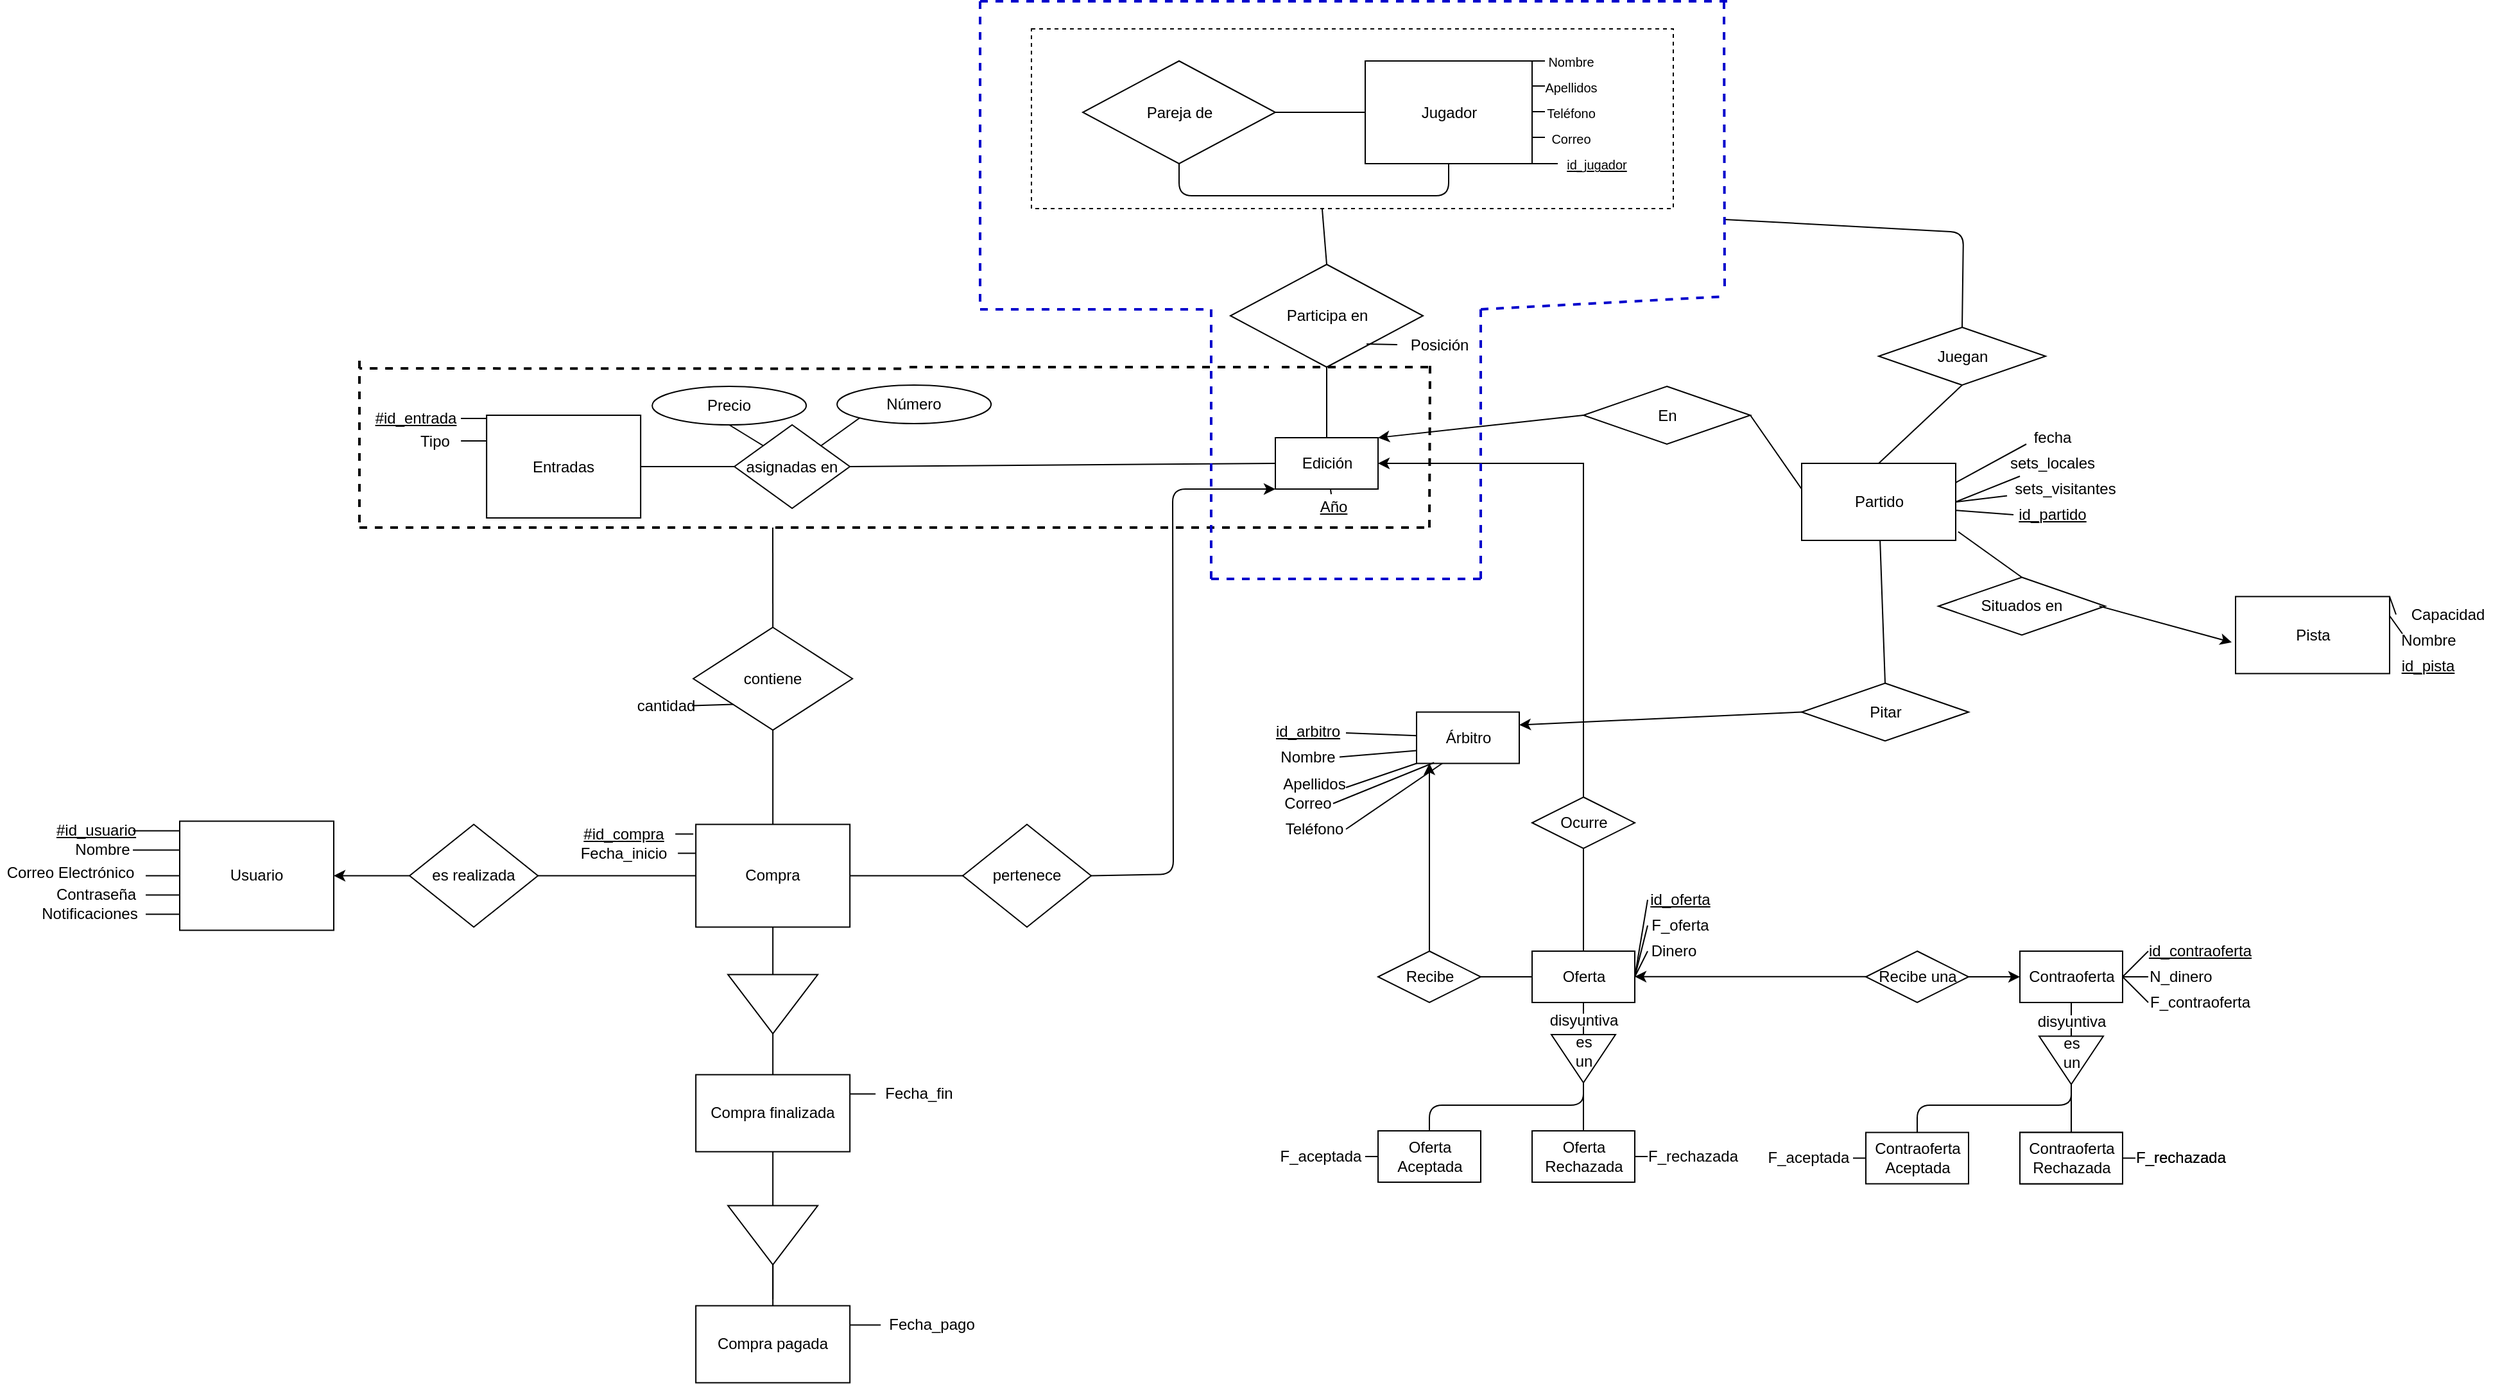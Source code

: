 <mxfile version="14.0.1" type="google"><diagram id="eAeHpFGLJXjDbg8XeO66" name="Page-1"><mxGraphModel dx="25460" dy="13181" grid="1" gridSize="10" guides="1" tooltips="1" connect="1" arrows="1" fold="1" page="1" pageScale="1" pageWidth="3300" pageHeight="4681" math="0" shadow="0"><root><mxCell id="0"/><mxCell id="1" parent="0"/><mxCell id="8Wz5vlyYfB_VdRmk92nN-13" value="&lt;div&gt;Árbitro&lt;/div&gt;" style="rounded=0;whiteSpace=wrap;html=1;" parent="1" vertex="1"><mxGeometry x="-2196.5" y="-4106.25" width="80" height="40" as="geometry"/></mxCell><mxCell id="8Wz5vlyYfB_VdRmk92nN-14" value="Apellidos" style="text;html=1;strokeColor=none;fillColor=none;align=center;verticalAlign=middle;whiteSpace=wrap;rounded=0;" parent="1" vertex="1"><mxGeometry x="-2301.5" y="-4055" width="50" height="10" as="geometry"/></mxCell><mxCell id="8Wz5vlyYfB_VdRmk92nN-15" value="&lt;div&gt;Nombre&lt;/div&gt;" style="text;html=1;strokeColor=none;fillColor=none;align=center;verticalAlign=middle;whiteSpace=wrap;rounded=0;" parent="1" vertex="1"><mxGeometry x="-2306.5" y="-4081.25" width="50" height="20" as="geometry"/></mxCell><mxCell id="8Wz5vlyYfB_VdRmk92nN-16" value="Teléfono" style="text;html=1;strokeColor=none;fillColor=none;align=center;verticalAlign=middle;whiteSpace=wrap;rounded=0;" parent="1" vertex="1"><mxGeometry x="-2301.5" y="-4025" width="50" height="20" as="geometry"/></mxCell><mxCell id="8Wz5vlyYfB_VdRmk92nN-17" value="Correo" style="text;html=1;strokeColor=none;fillColor=none;align=center;verticalAlign=middle;whiteSpace=wrap;rounded=0;" parent="1" vertex="1"><mxGeometry x="-2301.5" y="-4045" width="40" height="20" as="geometry"/></mxCell><mxCell id="8Wz5vlyYfB_VdRmk92nN-18" value="&lt;u&gt;id_arbitro&lt;/u&gt;" style="text;html=1;strokeColor=none;fillColor=none;align=center;verticalAlign=middle;whiteSpace=wrap;rounded=0;" parent="1" vertex="1"><mxGeometry x="-2311.5" y="-4101.25" width="60" height="20" as="geometry"/></mxCell><mxCell id="8Wz5vlyYfB_VdRmk92nN-24" value="Edición" style="rounded=0;whiteSpace=wrap;html=1;" parent="1" vertex="1"><mxGeometry x="-2306.5" y="-4320" width="80" height="40" as="geometry"/></mxCell><mxCell id="8Wz5vlyYfB_VdRmk92nN-25" value="&lt;u&gt;Año&lt;/u&gt;" style="text;html=1;strokeColor=none;fillColor=none;align=center;verticalAlign=middle;whiteSpace=wrap;rounded=0;" parent="1" vertex="1"><mxGeometry x="-2276.5" y="-4276" width="30" height="20" as="geometry"/></mxCell><mxCell id="8Wz5vlyYfB_VdRmk92nN-26" value="" style="endArrow=none;html=1;" parent="1" source="8Wz5vlyYfB_VdRmk92nN-24" target="8Wz5vlyYfB_VdRmk92nN-25" edge="1"><mxGeometry width="50" height="50" relative="1" as="geometry"><mxPoint x="-2216.5" y="-4290" as="sourcePoint"/><mxPoint x="-2166.5" y="-4340" as="targetPoint"/></mxGeometry></mxCell><mxCell id="8Wz5vlyYfB_VdRmk92nN-27" style="edgeStyle=orthogonalEdgeStyle;rounded=0;orthogonalLoop=1;jettySize=auto;html=1;" parent="1" source="8Wz5vlyYfB_VdRmk92nN-28" target="8Wz5vlyYfB_VdRmk92nN-24" edge="1"><mxGeometry relative="1" as="geometry"><mxPoint x="-2266.5" y="-3980" as="targetPoint"/><Array as="points"><mxPoint x="-2066.5" y="-4300"/></Array></mxGeometry></mxCell><mxCell id="8Wz5vlyYfB_VdRmk92nN-28" value="&lt;div&gt;Ocurre&lt;/div&gt;" style="rhombus;whiteSpace=wrap;html=1;" parent="1" vertex="1"><mxGeometry x="-2106.5" y="-4040" width="80" height="40" as="geometry"/></mxCell><mxCell id="8Wz5vlyYfB_VdRmk92nN-30" style="edgeStyle=orthogonalEdgeStyle;rounded=0;orthogonalLoop=1;jettySize=auto;html=1;" parent="1" source="8Wz5vlyYfB_VdRmk92nN-31" target="8Wz5vlyYfB_VdRmk92nN-13" edge="1"><mxGeometry relative="1" as="geometry"><mxPoint x="-2266.5" y="-3900" as="targetPoint"/><Array as="points"><mxPoint x="-2166.5" y="-3900"/></Array></mxGeometry></mxCell><mxCell id="8Wz5vlyYfB_VdRmk92nN-31" value="Recibe" style="rhombus;whiteSpace=wrap;html=1;" parent="1" vertex="1"><mxGeometry x="-2226.5" y="-3920" width="80" height="40" as="geometry"/></mxCell><mxCell id="8Wz5vlyYfB_VdRmk92nN-33" value="" style="endArrow=none;html=1;" parent="1" source="8Wz5vlyYfB_VdRmk92nN-31" edge="1"><mxGeometry width="50" height="50" relative="1" as="geometry"><mxPoint x="-2226.5" y="-4000" as="sourcePoint"/><mxPoint x="-2106.5" y="-3900" as="targetPoint"/></mxGeometry></mxCell><mxCell id="8Wz5vlyYfB_VdRmk92nN-34" value="" style="endArrow=none;html=1;exitX=0.5;exitY=0;exitDx=0;exitDy=0;entryX=0.5;entryY=1;entryDx=0;entryDy=0;" parent="1" target="8Wz5vlyYfB_VdRmk92nN-28" edge="1"><mxGeometry width="50" height="50" relative="1" as="geometry"><mxPoint x="-2066.5" y="-3920" as="sourcePoint"/><mxPoint x="-2026.5" y="-4010" as="targetPoint"/><Array as="points"/></mxGeometry></mxCell><mxCell id="8Wz5vlyYfB_VdRmk92nN-45" value="Oferta" style="rounded=0;whiteSpace=wrap;html=1;" parent="1" vertex="1"><mxGeometry x="-2106.5" y="-3920" width="80" height="40" as="geometry"/></mxCell><mxCell id="8Wz5vlyYfB_VdRmk92nN-46" value="F_oferta" style="text;html=1;strokeColor=none;fillColor=none;align=center;verticalAlign=middle;whiteSpace=wrap;rounded=0;" parent="1" vertex="1"><mxGeometry x="-2016.5" y="-3950" width="50" height="20" as="geometry"/></mxCell><mxCell id="8Wz5vlyYfB_VdRmk92nN-47" value="Dinero" style="text;html=1;strokeColor=none;fillColor=none;align=center;verticalAlign=middle;whiteSpace=wrap;rounded=0;" parent="1" vertex="1"><mxGeometry x="-2016.5" y="-3930" width="40" height="20" as="geometry"/></mxCell><mxCell id="8Wz5vlyYfB_VdRmk92nN-48" value="&lt;u&gt;id_oferta&lt;/u&gt;" style="text;html=1;strokeColor=none;fillColor=none;align=center;verticalAlign=middle;whiteSpace=wrap;rounded=0;" parent="1" vertex="1"><mxGeometry x="-2016.5" y="-3970" width="50" height="20" as="geometry"/></mxCell><mxCell id="8Wz5vlyYfB_VdRmk92nN-49" value="" style="endArrow=none;html=1;exitX=1;exitY=0.5;exitDx=0;exitDy=0;entryX=0;entryY=0.5;entryDx=0;entryDy=0;" parent="1" source="8Wz5vlyYfB_VdRmk92nN-45" target="8Wz5vlyYfB_VdRmk92nN-46" edge="1"><mxGeometry width="50" height="50" relative="1" as="geometry"><mxPoint x="-2076.5" y="-3775" as="sourcePoint"/><mxPoint x="-2026.5" y="-3825" as="targetPoint"/></mxGeometry></mxCell><mxCell id="8Wz5vlyYfB_VdRmk92nN-50" value="" style="endArrow=none;html=1;exitX=1;exitY=0.5;exitDx=0;exitDy=0;entryX=0;entryY=0.5;entryDx=0;entryDy=0;" parent="1" source="8Wz5vlyYfB_VdRmk92nN-45" target="8Wz5vlyYfB_VdRmk92nN-47" edge="1"><mxGeometry width="50" height="50" relative="1" as="geometry"><mxPoint x="-2076.5" y="-3960" as="sourcePoint"/><mxPoint x="-2026.5" y="-4010" as="targetPoint"/></mxGeometry></mxCell><mxCell id="8Wz5vlyYfB_VdRmk92nN-51" value="" style="endArrow=none;html=1;entryX=0;entryY=0.5;entryDx=0;entryDy=0;exitX=1;exitY=0.5;exitDx=0;exitDy=0;" parent="1" source="8Wz5vlyYfB_VdRmk92nN-45" target="8Wz5vlyYfB_VdRmk92nN-48" edge="1"><mxGeometry width="50" height="50" relative="1" as="geometry"><mxPoint x="-2096.5" y="-3900" as="sourcePoint"/><mxPoint x="-2026.5" y="-3990" as="targetPoint"/></mxGeometry></mxCell><mxCell id="8Wz5vlyYfB_VdRmk92nN-52" value="&lt;div&gt;Oferta&lt;/div&gt;Aceptada" style="rounded=0;whiteSpace=wrap;html=1;" parent="1" vertex="1"><mxGeometry x="-2226.5" y="-3780" width="80" height="40" as="geometry"/></mxCell><mxCell id="8Wz5vlyYfB_VdRmk92nN-53" value="&lt;div&gt;Oferta&lt;/div&gt;Rechazada" style="rounded=0;whiteSpace=wrap;html=1;" parent="1" vertex="1"><mxGeometry x="-2106.5" y="-3780" width="80" height="40" as="geometry"/></mxCell><mxCell id="8Wz5vlyYfB_VdRmk92nN-54" value="" style="triangle;whiteSpace=wrap;html=1;rotation=90;" parent="1" vertex="1"><mxGeometry x="-2085.25" y="-3861.25" width="37.5" height="50" as="geometry"/></mxCell><mxCell id="8Wz5vlyYfB_VdRmk92nN-55" value="&lt;div&gt;es&lt;/div&gt;&lt;div&gt;un&lt;br&gt;&lt;/div&gt;" style="text;html=1;strokeColor=none;fillColor=none;align=center;verticalAlign=middle;whiteSpace=wrap;rounded=0;" parent="1" vertex="1"><mxGeometry x="-2086.5" y="-3855" width="40" height="25" as="geometry"/></mxCell><mxCell id="8Wz5vlyYfB_VdRmk92nN-56" value="" style="endArrow=none;html=1;" parent="1" source="8Wz5vlyYfB_VdRmk92nN-57" target="8Wz5vlyYfB_VdRmk92nN-45" edge="1"><mxGeometry width="50" height="50" relative="1" as="geometry"><mxPoint x="-2126.5" y="-3830" as="sourcePoint"/><mxPoint x="-2076.5" y="-3880" as="targetPoint"/></mxGeometry></mxCell><mxCell id="8Wz5vlyYfB_VdRmk92nN-57" value="disyuntiva" style="text;html=1;strokeColor=none;fillColor=none;align=center;verticalAlign=middle;whiteSpace=wrap;rounded=0;" parent="1" vertex="1"><mxGeometry x="-2076.5" y="-3871.25" width="20" height="10" as="geometry"/></mxCell><mxCell id="8Wz5vlyYfB_VdRmk92nN-58" value="" style="endArrow=none;html=1;" parent="1" source="8Wz5vlyYfB_VdRmk92nN-54" target="8Wz5vlyYfB_VdRmk92nN-57" edge="1"><mxGeometry width="50" height="50" relative="1" as="geometry"><mxPoint x="-2066.5" y="-3855" as="sourcePoint"/><mxPoint x="-2066.5" y="-3880" as="targetPoint"/></mxGeometry></mxCell><mxCell id="8Wz5vlyYfB_VdRmk92nN-59" value="" style="endArrow=none;html=1;exitX=1;exitY=0.5;exitDx=0;exitDy=0;" parent="1" source="8Wz5vlyYfB_VdRmk92nN-54" target="8Wz5vlyYfB_VdRmk92nN-53" edge="1"><mxGeometry width="50" height="50" relative="1" as="geometry"><mxPoint x="-1886.5" y="-3805" as="sourcePoint"/><mxPoint x="-1836.5" y="-3855" as="targetPoint"/></mxGeometry></mxCell><mxCell id="8Wz5vlyYfB_VdRmk92nN-60" value="" style="endArrow=none;html=1;exitX=1;exitY=0.5;exitDx=0;exitDy=0;entryX=0.5;entryY=0;entryDx=0;entryDy=0;" parent="1" source="8Wz5vlyYfB_VdRmk92nN-54" target="8Wz5vlyYfB_VdRmk92nN-52" edge="1"><mxGeometry width="50" height="50" relative="1" as="geometry"><mxPoint x="-2066.5" y="-3870" as="sourcePoint"/><mxPoint x="-2016.5" y="-3920" as="targetPoint"/><Array as="points"><mxPoint x="-2066.5" y="-3800"/><mxPoint x="-2186.5" y="-3800"/></Array></mxGeometry></mxCell><mxCell id="8Wz5vlyYfB_VdRmk92nN-61" value="F_rechazada" style="text;html=1;strokeColor=none;fillColor=none;align=center;verticalAlign=middle;whiteSpace=wrap;rounded=0;" parent="1" vertex="1"><mxGeometry x="-2016.5" y="-3770" width="70" height="20" as="geometry"/></mxCell><mxCell id="8Wz5vlyYfB_VdRmk92nN-62" value="F_aceptada" style="text;html=1;strokeColor=none;fillColor=none;align=center;verticalAlign=middle;whiteSpace=wrap;rounded=0;" parent="1" vertex="1"><mxGeometry x="-2306.5" y="-3770" width="70" height="20" as="geometry"/></mxCell><mxCell id="8Wz5vlyYfB_VdRmk92nN-63" value="" style="endArrow=none;html=1;exitX=0;exitY=0.5;exitDx=0;exitDy=0;entryX=1;entryY=0.5;entryDx=0;entryDy=0;" parent="1" source="8Wz5vlyYfB_VdRmk92nN-61" target="8Wz5vlyYfB_VdRmk92nN-53" edge="1"><mxGeometry width="50" height="50" relative="1" as="geometry"><mxPoint x="-2126.5" y="-3810" as="sourcePoint"/><mxPoint x="-2076.5" y="-3860" as="targetPoint"/></mxGeometry></mxCell><mxCell id="8Wz5vlyYfB_VdRmk92nN-64" value="" style="endArrow=none;html=1;exitX=1;exitY=0.5;exitDx=0;exitDy=0;entryX=0;entryY=0.5;entryDx=0;entryDy=0;" parent="1" source="8Wz5vlyYfB_VdRmk92nN-62" target="8Wz5vlyYfB_VdRmk92nN-52" edge="1"><mxGeometry width="50" height="50" relative="1" as="geometry"><mxPoint x="-2126.5" y="-3810" as="sourcePoint"/><mxPoint x="-2076.5" y="-3860" as="targetPoint"/></mxGeometry></mxCell><mxCell id="8Wz5vlyYfB_VdRmk92nN-65" style="edgeStyle=orthogonalEdgeStyle;rounded=0;orthogonalLoop=1;jettySize=auto;html=1;" parent="1" edge="1"><mxGeometry relative="1" as="geometry"><mxPoint x="-2026.5" y="-3900.17" as="targetPoint"/><mxPoint x="-1846.5" y="-3900.17" as="sourcePoint"/></mxGeometry></mxCell><mxCell id="8Wz5vlyYfB_VdRmk92nN-66" style="edgeStyle=orthogonalEdgeStyle;rounded=0;orthogonalLoop=1;jettySize=auto;html=1;" parent="1" source="8Wz5vlyYfB_VdRmk92nN-67" target="8Wz5vlyYfB_VdRmk92nN-68" edge="1"><mxGeometry relative="1" as="geometry"/></mxCell><mxCell id="8Wz5vlyYfB_VdRmk92nN-67" value="Recibe una" style="rhombus;whiteSpace=wrap;html=1;" parent="1" vertex="1"><mxGeometry x="-1846.5" y="-3920" width="80" height="40" as="geometry"/></mxCell><mxCell id="8Wz5vlyYfB_VdRmk92nN-68" value="Contraoferta" style="rounded=0;whiteSpace=wrap;html=1;" parent="1" vertex="1"><mxGeometry x="-1726.5" y="-3920" width="80" height="40" as="geometry"/></mxCell><mxCell id="8Wz5vlyYfB_VdRmk92nN-69" value="N_dinero" style="text;html=1;strokeColor=none;fillColor=none;align=center;verticalAlign=middle;whiteSpace=wrap;rounded=0;" parent="1" vertex="1"><mxGeometry x="-1626.5" y="-3910" width="50" height="20" as="geometry"/></mxCell><mxCell id="8Wz5vlyYfB_VdRmk92nN-70" value="&lt;div&gt;F_contraoferta&lt;/div&gt;" style="text;html=1;strokeColor=none;fillColor=none;align=center;verticalAlign=middle;whiteSpace=wrap;rounded=0;" parent="1" vertex="1"><mxGeometry x="-1626.5" y="-3890" width="80" height="20" as="geometry"/></mxCell><mxCell id="8Wz5vlyYfB_VdRmk92nN-71" value="&lt;u&gt;id_contraoferta&lt;/u&gt;" style="text;html=1;strokeColor=none;fillColor=none;align=center;verticalAlign=middle;whiteSpace=wrap;rounded=0;" parent="1" vertex="1"><mxGeometry x="-1626.5" y="-3930" width="80" height="20" as="geometry"/></mxCell><mxCell id="8Wz5vlyYfB_VdRmk92nN-72" value="" style="endArrow=none;html=1;exitX=1;exitY=0.5;exitDx=0;exitDy=0;entryX=0;entryY=0.5;entryDx=0;entryDy=0;" parent="1" source="8Wz5vlyYfB_VdRmk92nN-68" target="8Wz5vlyYfB_VdRmk92nN-70" edge="1"><mxGeometry width="50" height="50" relative="1" as="geometry"><mxPoint x="-1746.5" y="-3930" as="sourcePoint"/><mxPoint x="-1696.5" y="-3980" as="targetPoint"/></mxGeometry></mxCell><mxCell id="8Wz5vlyYfB_VdRmk92nN-73" value="" style="endArrow=none;html=1;exitX=1;exitY=0.5;exitDx=0;exitDy=0;entryX=0;entryY=0.5;entryDx=0;entryDy=0;" parent="1" source="8Wz5vlyYfB_VdRmk92nN-68" target="8Wz5vlyYfB_VdRmk92nN-69" edge="1"><mxGeometry width="50" height="50" relative="1" as="geometry"><mxPoint x="-1746.5" y="-3930" as="sourcePoint"/><mxPoint x="-1696.5" y="-3980" as="targetPoint"/></mxGeometry></mxCell><mxCell id="8Wz5vlyYfB_VdRmk92nN-74" value="" style="endArrow=none;html=1;exitX=1;exitY=0.5;exitDx=0;exitDy=0;entryX=0;entryY=0.5;entryDx=0;entryDy=0;" parent="1" source="8Wz5vlyYfB_VdRmk92nN-68" target="8Wz5vlyYfB_VdRmk92nN-71" edge="1"><mxGeometry width="50" height="50" relative="1" as="geometry"><mxPoint x="-1746.5" y="-3930" as="sourcePoint"/><mxPoint x="-1696.5" y="-3980" as="targetPoint"/></mxGeometry></mxCell><mxCell id="8Wz5vlyYfB_VdRmk92nN-75" value="&lt;div&gt;Contraoferta&lt;/div&gt;Aceptada" style="rounded=0;whiteSpace=wrap;html=1;" parent="1" vertex="1"><mxGeometry x="-1846.5" y="-3778.75" width="80" height="40" as="geometry"/></mxCell><mxCell id="8Wz5vlyYfB_VdRmk92nN-76" value="&lt;div&gt;Oferta&lt;/div&gt;Rechazada" style="rounded=0;whiteSpace=wrap;html=1;" parent="1" vertex="1"><mxGeometry x="-1726.5" y="-3778.75" width="80" height="40" as="geometry"/></mxCell><mxCell id="8Wz5vlyYfB_VdRmk92nN-77" value="" style="triangle;whiteSpace=wrap;html=1;rotation=90;" parent="1" vertex="1"><mxGeometry x="-1705.25" y="-3860" width="37.5" height="50" as="geometry"/></mxCell><mxCell id="8Wz5vlyYfB_VdRmk92nN-78" value="&lt;div&gt;es&lt;/div&gt;&lt;div&gt;un&lt;br&gt;&lt;/div&gt;" style="text;html=1;strokeColor=none;fillColor=none;align=center;verticalAlign=middle;whiteSpace=wrap;rounded=0;" parent="1" vertex="1"><mxGeometry x="-1706.5" y="-3853.75" width="40" height="25" as="geometry"/></mxCell><mxCell id="8Wz5vlyYfB_VdRmk92nN-79" value="disyuntiva" style="text;html=1;strokeColor=none;fillColor=none;align=center;verticalAlign=middle;whiteSpace=wrap;rounded=0;" parent="1" vertex="1"><mxGeometry x="-1696.5" y="-3870" width="20" height="10" as="geometry"/></mxCell><mxCell id="8Wz5vlyYfB_VdRmk92nN-80" value="" style="endArrow=none;html=1;" parent="1" source="8Wz5vlyYfB_VdRmk92nN-77" target="8Wz5vlyYfB_VdRmk92nN-79" edge="1"><mxGeometry width="50" height="50" relative="1" as="geometry"><mxPoint x="-1686.5" y="-3853.75" as="sourcePoint"/><mxPoint x="-1686.5" y="-3878.75" as="targetPoint"/></mxGeometry></mxCell><mxCell id="8Wz5vlyYfB_VdRmk92nN-81" value="" style="endArrow=none;html=1;exitX=1;exitY=0.5;exitDx=0;exitDy=0;" parent="1" source="8Wz5vlyYfB_VdRmk92nN-77" target="8Wz5vlyYfB_VdRmk92nN-76" edge="1"><mxGeometry width="50" height="50" relative="1" as="geometry"><mxPoint x="-1506.5" y="-3803.75" as="sourcePoint"/><mxPoint x="-1456.5" y="-3853.75" as="targetPoint"/></mxGeometry></mxCell><mxCell id="8Wz5vlyYfB_VdRmk92nN-82" value="" style="endArrow=none;html=1;exitX=1;exitY=0.5;exitDx=0;exitDy=0;entryX=0.5;entryY=0;entryDx=0;entryDy=0;" parent="1" source="8Wz5vlyYfB_VdRmk92nN-77" target="8Wz5vlyYfB_VdRmk92nN-75" edge="1"><mxGeometry width="50" height="50" relative="1" as="geometry"><mxPoint x="-1686.5" y="-3868.75" as="sourcePoint"/><mxPoint x="-1636.5" y="-3918.75" as="targetPoint"/><Array as="points"><mxPoint x="-1686.5" y="-3800"/><mxPoint x="-1806.5" y="-3800"/></Array></mxGeometry></mxCell><mxCell id="8Wz5vlyYfB_VdRmk92nN-83" value="F_rechazada" style="text;html=1;strokeColor=none;fillColor=none;align=center;verticalAlign=middle;whiteSpace=wrap;rounded=0;" parent="1" vertex="1"><mxGeometry x="-1636.5" y="-3768.75" width="70" height="20" as="geometry"/></mxCell><mxCell id="8Wz5vlyYfB_VdRmk92nN-84" value="F_aceptada" style="text;html=1;strokeColor=none;fillColor=none;align=center;verticalAlign=middle;whiteSpace=wrap;rounded=0;" parent="1" vertex="1"><mxGeometry x="-1926.5" y="-3768.75" width="70" height="20" as="geometry"/></mxCell><mxCell id="8Wz5vlyYfB_VdRmk92nN-85" value="" style="endArrow=none;html=1;exitX=0;exitY=0.5;exitDx=0;exitDy=0;entryX=1;entryY=0.5;entryDx=0;entryDy=0;" parent="1" source="8Wz5vlyYfB_VdRmk92nN-83" target="8Wz5vlyYfB_VdRmk92nN-76" edge="1"><mxGeometry width="50" height="50" relative="1" as="geometry"><mxPoint x="-1746.5" y="-3808.75" as="sourcePoint"/><mxPoint x="-1696.5" y="-3858.75" as="targetPoint"/></mxGeometry></mxCell><mxCell id="8Wz5vlyYfB_VdRmk92nN-86" value="" style="endArrow=none;html=1;exitX=1;exitY=0.5;exitDx=0;exitDy=0;entryX=0;entryY=0.5;entryDx=0;entryDy=0;" parent="1" source="8Wz5vlyYfB_VdRmk92nN-84" target="8Wz5vlyYfB_VdRmk92nN-75" edge="1"><mxGeometry width="50" height="50" relative="1" as="geometry"><mxPoint x="-1746.5" y="-3808.75" as="sourcePoint"/><mxPoint x="-1696.5" y="-3858.75" as="targetPoint"/></mxGeometry></mxCell><mxCell id="8Wz5vlyYfB_VdRmk92nN-87" value="" style="endArrow=none;html=1;exitX=0.5;exitY=0;exitDx=0;exitDy=0;" parent="1" source="8Wz5vlyYfB_VdRmk92nN-79" target="8Wz5vlyYfB_VdRmk92nN-68" edge="1"><mxGeometry width="50" height="50" relative="1" as="geometry"><mxPoint x="-1776.5" y="-3790" as="sourcePoint"/><mxPoint x="-1726.5" y="-3840" as="targetPoint"/></mxGeometry></mxCell><mxCell id="8Wz5vlyYfB_VdRmk92nN-88" value="F_rechazada" style="text;html=1;strokeColor=none;fillColor=none;align=center;verticalAlign=middle;whiteSpace=wrap;rounded=0;" parent="1" vertex="1"><mxGeometry x="-1636.5" y="-3768.75" width="70" height="20" as="geometry"/></mxCell><mxCell id="8Wz5vlyYfB_VdRmk92nN-89" value="&lt;div&gt;Contraoferta&lt;/div&gt;Rechazada" style="rounded=0;whiteSpace=wrap;html=1;" parent="1" vertex="1"><mxGeometry x="-1726.5" y="-3778.75" width="80" height="40" as="geometry"/></mxCell><mxCell id="rHj1UO-2hvcBA4_kkehb-1" value="Usuario" style="rounded=0;whiteSpace=wrap;html=1;" parent="1" vertex="1"><mxGeometry x="-3160" y="-4021.25" width="120" height="85" as="geometry"/></mxCell><mxCell id="rHj1UO-2hvcBA4_kkehb-2" value="es realizada" style="rhombus;whiteSpace=wrap;html=1;" parent="1" vertex="1"><mxGeometry x="-2980.93" y="-4018.75" width="100" height="80" as="geometry"/></mxCell><mxCell id="rHj1UO-2hvcBA4_kkehb-3" value="Compra" style="rounded=0;whiteSpace=wrap;html=1;" parent="1" vertex="1"><mxGeometry x="-2757.93" y="-4018.75" width="120" height="80" as="geometry"/></mxCell><mxCell id="rHj1UO-2hvcBA4_kkehb-4" value="" style="endArrow=classic;html=1;entryX=1;entryY=0.5;entryDx=0;entryDy=0;exitX=0;exitY=0.5;exitDx=0;exitDy=0;endFill=1;" parent="1" source="rHj1UO-2hvcBA4_kkehb-2" target="rHj1UO-2hvcBA4_kkehb-1" edge="1"><mxGeometry width="50" height="50" relative="1" as="geometry"><mxPoint x="-3195.43" y="-3788.75" as="sourcePoint"/><mxPoint x="-3145.43" y="-3838.75" as="targetPoint"/></mxGeometry></mxCell><mxCell id="rHj1UO-2hvcBA4_kkehb-5" value="pertenece" style="rhombus;whiteSpace=wrap;html=1;" parent="1" vertex="1"><mxGeometry x="-2550" y="-4018.75" width="100" height="80" as="geometry"/></mxCell><mxCell id="rHj1UO-2hvcBA4_kkehb-6" value="" style="endArrow=classic;html=1;exitX=1;exitY=0.5;exitDx=0;exitDy=0;entryX=0;entryY=1;entryDx=0;entryDy=0;" parent="1" source="rHj1UO-2hvcBA4_kkehb-5" target="8Wz5vlyYfB_VdRmk92nN-24" edge="1"><mxGeometry width="50" height="50" relative="1" as="geometry"><mxPoint x="-3444.5" y="-3540" as="sourcePoint"/><mxPoint x="-2486.5" y="-4280" as="targetPoint"/><Array as="points"><mxPoint x="-2386" y="-3980"/><mxPoint x="-2386.5" y="-4280"/></Array></mxGeometry></mxCell><mxCell id="rHj1UO-2hvcBA4_kkehb-7" value="Nombre" style="text;html=1;strokeColor=none;fillColor=none;align=center;verticalAlign=middle;whiteSpace=wrap;rounded=0;" parent="1" vertex="1"><mxGeometry x="-3240" y="-4008.75" width="40" height="20" as="geometry"/></mxCell><mxCell id="rHj1UO-2hvcBA4_kkehb-9" value="Contraseña" style="text;html=1;strokeColor=none;fillColor=none;align=center;verticalAlign=middle;whiteSpace=wrap;rounded=0;" parent="1" vertex="1"><mxGeometry x="-3280" y="-3973.75" width="110" height="20" as="geometry"/></mxCell><mxCell id="rHj1UO-2hvcBA4_kkehb-10" value="Notificaciones" style="text;html=1;strokeColor=none;fillColor=none;align=center;verticalAlign=middle;whiteSpace=wrap;rounded=0;imageAspect=0;" parent="1" vertex="1"><mxGeometry x="-3275" y="-3958.75" width="90" height="20" as="geometry"/></mxCell><mxCell id="rHj1UO-2hvcBA4_kkehb-11" value="&lt;u&gt;#id_usuario&lt;/u&gt;" style="text;html=1;strokeColor=none;fillColor=none;align=center;verticalAlign=middle;whiteSpace=wrap;rounded=0;" parent="1" vertex="1"><mxGeometry x="-3240" y="-4023.75" width="30" height="20" as="geometry"/></mxCell><mxCell id="rHj1UO-2hvcBA4_kkehb-12" value="" style="line;strokeWidth=1;rotatable=0;dashed=0;labelPosition=right;align=left;verticalAlign=middle;spacingTop=0;spacingLeft=6;points=[];portConstraint=eastwest;" parent="1" vertex="1"><mxGeometry x="-3196.5" y="-4018.75" width="36.5" height="10" as="geometry"/></mxCell><mxCell id="rHj1UO-2hvcBA4_kkehb-13" value="" style="line;strokeWidth=1;rotatable=0;dashed=0;labelPosition=right;align=left;verticalAlign=middle;spacingTop=0;spacingLeft=6;points=[];portConstraint=eastwest;" parent="1" vertex="1"><mxGeometry x="-3196.5" y="-4003.75" width="36.5" height="10" as="geometry"/></mxCell><mxCell id="rHj1UO-2hvcBA4_kkehb-14" value="" style="line;strokeWidth=1;rotatable=0;dashed=0;labelPosition=right;align=left;verticalAlign=middle;spacingTop=0;spacingLeft=6;points=[];portConstraint=eastwest;" parent="1" vertex="1"><mxGeometry x="-3186.5" y="-3983.75" width="26.5" height="10" as="geometry"/></mxCell><mxCell id="rHj1UO-2hvcBA4_kkehb-15" value="" style="line;strokeWidth=1;rotatable=0;dashed=0;labelPosition=right;align=left;verticalAlign=middle;spacingTop=0;spacingLeft=6;points=[];portConstraint=eastwest;" parent="1" vertex="1"><mxGeometry x="-3186.5" y="-3968.75" width="26.5" height="10" as="geometry"/></mxCell><mxCell id="rHj1UO-2hvcBA4_kkehb-16" value="" style="line;strokeWidth=1;rotatable=0;dashed=0;labelPosition=right;align=left;verticalAlign=middle;spacingTop=0;spacingLeft=6;points=[];portConstraint=eastwest;" parent="1" vertex="1"><mxGeometry x="-3186.5" y="-3953.75" width="26.5" height="10" as="geometry"/></mxCell><mxCell id="rHj1UO-2hvcBA4_kkehb-17" value="#id_compra" style="text;html=1;strokeColor=none;fillColor=none;align=center;verticalAlign=middle;whiteSpace=wrap;rounded=0;fontStyle=4" parent="1" vertex="1"><mxGeometry x="-2833.93" y="-4021.25" width="40" height="20" as="geometry"/></mxCell><mxCell id="rHj1UO-2hvcBA4_kkehb-18" value="Fecha_inicio" style="text;html=1;strokeColor=none;fillColor=none;align=center;verticalAlign=middle;whiteSpace=wrap;rounded=0;" parent="1" vertex="1"><mxGeometry x="-2843.93" y="-4006.25" width="60" height="20" as="geometry"/></mxCell><mxCell id="rHj1UO-2hvcBA4_kkehb-19" value="" style="line;strokeWidth=1;rotatable=0;dashed=0;labelPosition=right;align=left;verticalAlign=middle;spacingTop=0;spacingLeft=6;points=[];portConstraint=eastwest;" parent="1" vertex="1"><mxGeometry x="-2771.93" y="-4001.25" width="14" height="10" as="geometry"/></mxCell><mxCell id="rHj1UO-2hvcBA4_kkehb-20" value="" style="line;strokeWidth=1;rotatable=0;dashed=0;labelPosition=right;align=left;verticalAlign=middle;spacingTop=0;spacingLeft=6;points=[];portConstraint=eastwest;" parent="1" vertex="1"><mxGeometry x="-2773.93" y="-4016.25" width="14" height="10" as="geometry"/></mxCell><mxCell id="rHj1UO-2hvcBA4_kkehb-21" value="Fecha_fin" style="text;html=1;strokeColor=none;fillColor=none;align=center;verticalAlign=middle;whiteSpace=wrap;rounded=0;" parent="1" vertex="1"><mxGeometry x="-2603.93" y="-3818.75" width="40" height="20" as="geometry"/></mxCell><mxCell id="rHj1UO-2hvcBA4_kkehb-22" value="" style="line;strokeWidth=1;rotatable=0;dashed=0;labelPosition=right;align=left;verticalAlign=middle;spacingTop=0;spacingLeft=6;points=[];portConstraint=eastwest;" parent="1" vertex="1"><mxGeometry x="-2637.93" y="-3813.75" width="20" height="10" as="geometry"/></mxCell><mxCell id="rHj1UO-2hvcBA4_kkehb-23" value="" style="triangle;whiteSpace=wrap;html=1;strokeWidth=1;fillColor=none;rotation=90;" parent="1" vertex="1"><mxGeometry x="-2720.93" y="-3913.75" width="46" height="70" as="geometry"/></mxCell><mxCell id="rHj1UO-2hvcBA4_kkehb-24" value="" style="endArrow=none;html=1;exitX=0;exitY=0.5;exitDx=0;exitDy=0;entryX=0.5;entryY=1;entryDx=0;entryDy=0;" parent="1" source="rHj1UO-2hvcBA4_kkehb-23" edge="1"><mxGeometry width="50" height="50" relative="1" as="geometry"><mxPoint x="-2582.43" y="-3923.75" as="sourcePoint"/><mxPoint x="-2697.93" y="-3938.75" as="targetPoint"/></mxGeometry></mxCell><mxCell id="rHj1UO-2hvcBA4_kkehb-25" value="" style="endArrow=none;html=1;exitX=0.5;exitY=0;exitDx=0;exitDy=0;entryX=1;entryY=0.5;entryDx=0;entryDy=0;" parent="1" source="rHj1UO-2hvcBA4_kkehb-26" target="rHj1UO-2hvcBA4_kkehb-23" edge="1"><mxGeometry width="50" height="50" relative="1" as="geometry"><mxPoint x="-2756.93" y="-3828.75" as="sourcePoint"/><mxPoint x="-2716.93" y="-3878.75" as="targetPoint"/></mxGeometry></mxCell><mxCell id="rHj1UO-2hvcBA4_kkehb-26" value="Compra finalizada" style="rounded=0;whiteSpace=wrap;html=1;strokeWidth=1;fillColor=none;" parent="1" vertex="1"><mxGeometry x="-2757.93" y="-3823.75" width="120" height="60" as="geometry"/></mxCell><mxCell id="rHj1UO-2hvcBA4_kkehb-27" value="" style="edgeStyle=orthogonalEdgeStyle;rounded=0;orthogonalLoop=1;jettySize=auto;html=1;startArrow=none;startFill=0;endArrow=none;endFill=0;exitX=0.5;exitY=0;exitDx=0;exitDy=0;" parent="1" source="rHj1UO-2hvcBA4_kkehb-28" target="rHj1UO-2hvcBA4_kkehb-29" edge="1"><mxGeometry relative="1" as="geometry"/></mxCell><mxCell id="rHj1UO-2hvcBA4_kkehb-28" value="Compra pagada" style="rounded=0;whiteSpace=wrap;html=1;strokeWidth=1;fillColor=none;" parent="1" vertex="1"><mxGeometry x="-2757.93" y="-3643.75" width="120" height="60" as="geometry"/></mxCell><mxCell id="rHj1UO-2hvcBA4_kkehb-29" value="" style="triangle;whiteSpace=wrap;html=1;strokeWidth=1;fillColor=none;rotation=90;" parent="1" vertex="1"><mxGeometry x="-2720.93" y="-3733.75" width="46" height="70" as="geometry"/></mxCell><mxCell id="rHj1UO-2hvcBA4_kkehb-30" value="" style="endArrow=none;html=1;exitX=0;exitY=0.5;exitDx=0;exitDy=0;entryX=0.5;entryY=1;entryDx=0;entryDy=0;" parent="1" source="rHj1UO-2hvcBA4_kkehb-29" edge="1"><mxGeometry width="50" height="50" relative="1" as="geometry"><mxPoint x="-2582.43" y="-3748.75" as="sourcePoint"/><mxPoint x="-2697.93" y="-3763.75" as="targetPoint"/></mxGeometry></mxCell><mxCell id="rHj1UO-2hvcBA4_kkehb-31" value="" style="endArrow=none;html=1;exitX=0.5;exitY=0;exitDx=0;exitDy=0;entryX=1;entryY=0.5;entryDx=0;entryDy=0;" parent="1" target="rHj1UO-2hvcBA4_kkehb-29" edge="1"><mxGeometry width="50" height="50" relative="1" as="geometry"><mxPoint x="-2697.93" y="-3648.75" as="sourcePoint"/><mxPoint x="-2716.93" y="-3703.75" as="targetPoint"/></mxGeometry></mxCell><mxCell id="rHj1UO-2hvcBA4_kkehb-32" value="" style="endArrow=none;html=1;exitX=1;exitY=0.25;exitDx=0;exitDy=0;entryX=0;entryY=0.5;entryDx=0;entryDy=0;" parent="1" source="rHj1UO-2hvcBA4_kkehb-28" edge="1"><mxGeometry width="50" height="50" relative="1" as="geometry"><mxPoint x="-2753.93" y="-3688.75" as="sourcePoint"/><mxPoint x="-2613.93" y="-3628.75" as="targetPoint"/></mxGeometry></mxCell><mxCell id="rHj1UO-2hvcBA4_kkehb-33" value="" style="endArrow=none;html=1;exitX=1;exitY=0.5;exitDx=0;exitDy=0;entryX=0;entryY=0.5;entryDx=0;entryDy=0;" parent="1" source="rHj1UO-2hvcBA4_kkehb-3" target="rHj1UO-2hvcBA4_kkehb-5" edge="1"><mxGeometry width="50" height="50" relative="1" as="geometry"><mxPoint x="-3037.93" y="-3773.75" as="sourcePoint"/><mxPoint x="-2987.93" y="-3823.75" as="targetPoint"/></mxGeometry></mxCell><mxCell id="rHj1UO-2hvcBA4_kkehb-34" value="Entradas" style="rounded=0;whiteSpace=wrap;html=1;" parent="1" vertex="1"><mxGeometry x="-2920.93" y="-4337.5" width="120" height="80" as="geometry"/></mxCell><mxCell id="rHj1UO-2hvcBA4_kkehb-35" value="asignadas en" style="rhombus;whiteSpace=wrap;html=1;strokeWidth=1;fillColor=none;" parent="1" vertex="1"><mxGeometry x="-2727.93" y="-4330" width="90" height="65" as="geometry"/></mxCell><mxCell id="rHj1UO-2hvcBA4_kkehb-36" value="" style="endArrow=none;html=1;entryX=1;entryY=0;entryDx=0;entryDy=0;exitX=0;exitY=1;exitDx=0;exitDy=0;" parent="1" source="rHj1UO-2hvcBA4_kkehb-37" target="rHj1UO-2hvcBA4_kkehb-35" edge="1"><mxGeometry width="50" height="50" relative="1" as="geometry"><mxPoint x="-3060.93" y="-4397.5" as="sourcePoint"/><mxPoint x="-2763.93" y="-4442.5" as="targetPoint"/></mxGeometry></mxCell><mxCell id="rHj1UO-2hvcBA4_kkehb-37" value="Número" style="ellipse;whiteSpace=wrap;html=1;strokeWidth=1;fillColor=none;" parent="1" vertex="1"><mxGeometry x="-2647.93" y="-4361" width="120" height="30" as="geometry"/></mxCell><mxCell id="rHj1UO-2hvcBA4_kkehb-38" value="" style="endArrow=none;html=1;entryX=1;entryY=0.5;entryDx=0;entryDy=0;exitX=0;exitY=0.5;exitDx=0;exitDy=0;" parent="1" source="rHj1UO-2hvcBA4_kkehb-35" target="rHj1UO-2hvcBA4_kkehb-34" edge="1"><mxGeometry width="50" height="50" relative="1" as="geometry"><mxPoint x="-3339.93" y="-4407.5" as="sourcePoint"/><mxPoint x="-3289.93" y="-4457.5" as="targetPoint"/></mxGeometry></mxCell><mxCell id="rHj1UO-2hvcBA4_kkehb-39" value="&lt;u&gt;#id_entrada&lt;/u&gt;" style="text;html=1;strokeColor=none;fillColor=none;align=center;verticalAlign=middle;whiteSpace=wrap;rounded=0;" parent="1" vertex="1"><mxGeometry x="-3005.93" y="-4345" width="60" height="20" as="geometry"/></mxCell><mxCell id="rHj1UO-2hvcBA4_kkehb-40" value="Tipo" style="text;html=1;strokeColor=none;fillColor=none;align=center;verticalAlign=middle;whiteSpace=wrap;rounded=0;" parent="1" vertex="1"><mxGeometry x="-2980.93" y="-4327.5" width="40" height="20" as="geometry"/></mxCell><mxCell id="rHj1UO-2hvcBA4_kkehb-41" value="" style="line;strokeWidth=1;rotatable=0;dashed=0;labelPosition=right;align=left;verticalAlign=middle;spacingTop=0;spacingLeft=6;points=[];portConstraint=eastwest;" parent="1" vertex="1"><mxGeometry x="-2940.93" y="-4340" width="20" height="10" as="geometry"/></mxCell><mxCell id="rHj1UO-2hvcBA4_kkehb-42" value="" style="line;strokeWidth=1;rotatable=0;dashed=0;labelPosition=right;align=left;verticalAlign=middle;spacingTop=0;spacingLeft=6;points=[];portConstraint=eastwest;" parent="1" vertex="1"><mxGeometry x="-2940.93" y="-4322.5" width="20" height="10" as="geometry"/></mxCell><mxCell id="rHj1UO-2hvcBA4_kkehb-43" value="" style="endArrow=none;html=1;exitX=1;exitY=0.5;exitDx=0;exitDy=0;entryX=0;entryY=0.5;entryDx=0;entryDy=0;endFill=0;" parent="1" source="rHj1UO-2hvcBA4_kkehb-35" target="8Wz5vlyYfB_VdRmk92nN-24" edge="1"><mxGeometry width="50" height="50" relative="1" as="geometry"><mxPoint x="-3400.5" y="-4053.75" as="sourcePoint"/><mxPoint x="-2416.5" y="-4081" as="targetPoint"/><Array as="points"/></mxGeometry></mxCell><mxCell id="rHj1UO-2hvcBA4_kkehb-47" value="" style="endArrow=none;html=1;entryX=0;entryY=0;entryDx=0;entryDy=0;exitX=0.5;exitY=1;exitDx=0;exitDy=0;" parent="1" source="rHj1UO-2hvcBA4_kkehb-48" target="rHj1UO-2hvcBA4_kkehb-35" edge="1"><mxGeometry width="50" height="50" relative="1" as="geometry"><mxPoint x="-2930.93" y="-4397.5" as="sourcePoint"/><mxPoint x="-2763.93" y="-4442.5" as="targetPoint"/></mxGeometry></mxCell><mxCell id="rHj1UO-2hvcBA4_kkehb-48" value="Precio" style="ellipse;whiteSpace=wrap;html=1;strokeWidth=1;fillColor=none;" parent="1" vertex="1"><mxGeometry x="-2791.93" y="-4360" width="120" height="30" as="geometry"/></mxCell><mxCell id="rHj1UO-2hvcBA4_kkehb-50" value="contiene" style="rhombus;whiteSpace=wrap;html=1;strokeWidth=1;fillColor=none;" parent="1" vertex="1"><mxGeometry x="-2759.93" y="-4172.25" width="124" height="80" as="geometry"/></mxCell><mxCell id="rHj1UO-2hvcBA4_kkehb-51" value="" style="endArrow=none;html=1;exitX=0.5;exitY=0;exitDx=0;exitDy=0;endFill=0;" parent="1" source="rHj1UO-2hvcBA4_kkehb-50" edge="1"><mxGeometry width="50" height="50" relative="1" as="geometry"><mxPoint x="-2847.93" y="-4233.75" as="sourcePoint"/><mxPoint x="-2698" y="-4250" as="targetPoint"/></mxGeometry></mxCell><mxCell id="rHj1UO-2hvcBA4_kkehb-52" value="" style="endArrow=none;html=1;exitX=0.5;exitY=0;exitDx=0;exitDy=0;entryX=0.5;entryY=1;entryDx=0;entryDy=0;" parent="1" source="rHj1UO-2hvcBA4_kkehb-3" target="rHj1UO-2hvcBA4_kkehb-50" edge="1"><mxGeometry width="50" height="50" relative="1" as="geometry"><mxPoint x="-2847.93" y="-4233.75" as="sourcePoint"/><mxPoint x="-2797.93" y="-4283.75" as="targetPoint"/></mxGeometry></mxCell><mxCell id="rHj1UO-2hvcBA4_kkehb-53" value="" style="endArrow=none;html=1;exitX=1;exitY=0.5;exitDx=0;exitDy=0;entryX=0;entryY=0.5;entryDx=0;entryDy=0;" parent="1" source="rHj1UO-2hvcBA4_kkehb-2" target="rHj1UO-2hvcBA4_kkehb-3" edge="1"><mxGeometry width="50" height="50" relative="1" as="geometry"><mxPoint x="-2847.93" y="-3983.75" as="sourcePoint"/><mxPoint x="-3067.93" y="-3985.75" as="targetPoint"/></mxGeometry></mxCell><mxCell id="rHj1UO-2hvcBA4_kkehb-54" value="Fecha_pago" style="text;html=1;strokeColor=none;fillColor=none;align=center;verticalAlign=middle;whiteSpace=wrap;rounded=0;" parent="1" vertex="1"><mxGeometry x="-2593.93" y="-3638.75" width="40" height="20" as="geometry"/></mxCell><mxCell id="rHj1UO-2hvcBA4_kkehb-55" value="" style="endArrow=none;html=1;entryX=0;entryY=1;entryDx=0;entryDy=0;exitX=1;exitY=0.5;exitDx=0;exitDy=0;" parent="1" source="rHj1UO-2hvcBA4_kkehb-56" target="rHj1UO-2hvcBA4_kkehb-50" edge="1"><mxGeometry width="50" height="50" relative="1" as="geometry"><mxPoint x="-2957.93" y="-3983.75" as="sourcePoint"/><mxPoint x="-2907.93" y="-4033.75" as="targetPoint"/></mxGeometry></mxCell><mxCell id="rHj1UO-2hvcBA4_kkehb-56" value="cantidad" style="text;html=1;strokeColor=none;fillColor=none;align=center;verticalAlign=middle;whiteSpace=wrap;rounded=0;dashed=1;" parent="1" vertex="1"><mxGeometry x="-2800.93" y="-4121.25" width="40" height="20" as="geometry"/></mxCell><mxCell id="rHj1UO-2hvcBA4_kkehb-61" value="" style="endArrow=none;dashed=1;html=1;strokeWidth=2;" parent="1" edge="1"><mxGeometry width="50" height="50" relative="1" as="geometry"><mxPoint x="-2591.5" y="-4375" as="sourcePoint"/><mxPoint x="-2311.5" y="-4375" as="targetPoint"/></mxGeometry></mxCell><mxCell id="rHj1UO-2hvcBA4_kkehb-63" value="" style="endArrow=none;dashed=1;html=1;strokeWidth=2;" parent="1" edge="1"><mxGeometry width="50" height="50" relative="1" as="geometry"><mxPoint x="-2597.93" y="-4373.75" as="sourcePoint"/><mxPoint x="-3020" y="-4374" as="targetPoint"/></mxGeometry></mxCell><mxCell id="rHj1UO-2hvcBA4_kkehb-67" value="" style="endArrow=none;dashed=1;html=1;strokeWidth=2;" parent="1" edge="1"><mxGeometry width="50" height="50" relative="1" as="geometry"><mxPoint x="-3020" y="-4250" as="sourcePoint"/><mxPoint x="-2226.5" y="-4250" as="targetPoint"/></mxGeometry></mxCell><mxCell id="rHj1UO-2hvcBA4_kkehb-68" value="" style="endArrow=none;dashed=1;html=1;strokeWidth=2;" parent="1" edge="1"><mxGeometry width="50" height="50" relative="1" as="geometry"><mxPoint x="-2301.5" y="-4375" as="sourcePoint"/><mxPoint x="-2181.5" y="-4375" as="targetPoint"/></mxGeometry></mxCell><mxCell id="rHj1UO-2hvcBA4_kkehb-69" value="" style="endArrow=none;dashed=1;html=1;strokeWidth=2;" parent="1" edge="1"><mxGeometry width="50" height="50" relative="1" as="geometry"><mxPoint x="-2186.5" y="-4250" as="sourcePoint"/><mxPoint x="-2186" y="-4380" as="targetPoint"/><Array as="points"/></mxGeometry></mxCell><mxCell id="rHj1UO-2hvcBA4_kkehb-70" value="" style="endArrow=none;dashed=1;html=1;strokeWidth=2;" parent="1" edge="1"><mxGeometry width="50" height="50" relative="1" as="geometry"><mxPoint x="-2232.5" y="-4250" as="sourcePoint"/><mxPoint x="-2186.5" y="-4250" as="targetPoint"/></mxGeometry></mxCell><mxCell id="r52PkqjX50VypBfQkqFB-3" value="Partido" style="rounded=0;whiteSpace=wrap;html=1;" parent="1" vertex="1"><mxGeometry x="-1896.5" y="-4300" width="120" height="60" as="geometry"/></mxCell><mxCell id="r52PkqjX50VypBfQkqFB-4" value="fecha" style="text;html=1;strokeColor=none;fillColor=none;align=center;verticalAlign=middle;whiteSpace=wrap;rounded=0;" parent="1" vertex="1"><mxGeometry x="-1721.5" y="-4330" width="40" height="20" as="geometry"/></mxCell><mxCell id="r52PkqjX50VypBfQkqFB-5" value="" style="endArrow=none;html=1;exitX=1;exitY=0.25;exitDx=0;exitDy=0;entryX=0;entryY=0.75;entryDx=0;entryDy=0;" parent="1" source="r52PkqjX50VypBfQkqFB-3" target="r52PkqjX50VypBfQkqFB-4" edge="1"><mxGeometry width="50" height="50" relative="1" as="geometry"><mxPoint x="-1693.5" y="-4356" as="sourcePoint"/><mxPoint x="-1643.5" y="-4406" as="targetPoint"/><Array as="points"/></mxGeometry></mxCell><mxCell id="r52PkqjX50VypBfQkqFB-6" value="&lt;span&gt;id_partido&lt;/span&gt;" style="text;html=1;strokeColor=none;fillColor=none;align=center;verticalAlign=middle;whiteSpace=wrap;rounded=0;fontStyle=4" parent="1" vertex="1"><mxGeometry x="-1731.5" y="-4270" width="60" height="20" as="geometry"/></mxCell><mxCell id="r52PkqjX50VypBfQkqFB-18" value="Pitar" style="rhombus;whiteSpace=wrap;html=1;" parent="1" vertex="1"><mxGeometry x="-1896.5" y="-4128.75" width="130" height="45" as="geometry"/></mxCell><mxCell id="r52PkqjX50VypBfQkqFB-19" value="Pista" style="rounded=0;whiteSpace=wrap;html=1;" parent="1" vertex="1"><mxGeometry x="-1558.5" y="-4196.25" width="120" height="60" as="geometry"/></mxCell><mxCell id="r52PkqjX50VypBfQkqFB-20" value="Capacidad" style="text;html=1;strokeColor=none;fillColor=none;align=center;verticalAlign=middle;whiteSpace=wrap;rounded=0;" parent="1" vertex="1"><mxGeometry x="-1433.5" y="-4192.25" width="80" height="20" as="geometry"/></mxCell><mxCell id="r52PkqjX50VypBfQkqFB-21" value="" style="endArrow=none;html=1;exitX=1;exitY=0;exitDx=0;exitDy=0;entryX=0;entryY=0.5;entryDx=0;entryDy=0;" parent="1" source="r52PkqjX50VypBfQkqFB-19" target="r52PkqjX50VypBfQkqFB-20" edge="1"><mxGeometry width="50" height="50" relative="1" as="geometry"><mxPoint x="-1363.5" y="-4268.75" as="sourcePoint"/><mxPoint x="-1223.5" y="-4168.75" as="targetPoint"/></mxGeometry></mxCell><mxCell id="r52PkqjX50VypBfQkqFB-22" value="Nombre" style="text;html=1;strokeColor=none;fillColor=none;align=center;verticalAlign=middle;whiteSpace=wrap;rounded=0;fontStyle=0" parent="1" vertex="1"><mxGeometry x="-1428.5" y="-4172.25" width="40" height="20" as="geometry"/></mxCell><mxCell id="r52PkqjX50VypBfQkqFB-23" value="" style="endArrow=none;html=1;exitX=0;exitY=0.25;exitDx=0;exitDy=0;entryX=1;entryY=0.25;entryDx=0;entryDy=0;" parent="1" source="r52PkqjX50VypBfQkqFB-22" target="r52PkqjX50VypBfQkqFB-19" edge="1"><mxGeometry width="50" height="50" relative="1" as="geometry"><mxPoint x="-1363.5" y="-4268.75" as="sourcePoint"/><mxPoint x="-1313.5" y="-4318.75" as="targetPoint"/></mxGeometry></mxCell><mxCell id="r52PkqjX50VypBfQkqFB-24" value="Juegan" style="rhombus;whiteSpace=wrap;html=1;" parent="1" vertex="1"><mxGeometry x="-1836.5" y="-4406" width="130" height="45" as="geometry"/></mxCell><mxCell id="r52PkqjX50VypBfQkqFB-25" value="Situados en" style="rhombus;whiteSpace=wrap;html=1;" parent="1" vertex="1"><mxGeometry x="-1790" y="-4211.25" width="130" height="45" as="geometry"/></mxCell><mxCell id="r52PkqjX50VypBfQkqFB-26" value="En" style="rhombus;whiteSpace=wrap;html=1;" parent="1" vertex="1"><mxGeometry x="-2066.5" y="-4360" width="130" height="45" as="geometry"/></mxCell><mxCell id="r52PkqjX50VypBfQkqFB-27" value="" style="endArrow=classic;html=1;exitX=0;exitY=0.5;exitDx=0;exitDy=0;entryX=1;entryY=0;entryDx=0;entryDy=0;" parent="1" source="r52PkqjX50VypBfQkqFB-26" target="8Wz5vlyYfB_VdRmk92nN-24" edge="1"><mxGeometry width="50" height="50" relative="1" as="geometry"><mxPoint x="-1388.5" y="-4377" as="sourcePoint"/><mxPoint x="-988.5" y="-4300.565" as="targetPoint"/><Array as="points"/></mxGeometry></mxCell><mxCell id="r52PkqjX50VypBfQkqFB-28" value="" style="endArrow=none;html=1;exitX=1;exitY=0.5;exitDx=0;exitDy=0;" parent="1" source="r52PkqjX50VypBfQkqFB-26" edge="1"><mxGeometry width="50" height="50" relative="1" as="geometry"><mxPoint x="-1268.5" y="-4325" as="sourcePoint"/><mxPoint x="-1896.5" y="-4280" as="targetPoint"/></mxGeometry></mxCell><mxCell id="r52PkqjX50VypBfQkqFB-29" value="" style="endArrow=classic;html=1;exitX=0.964;exitY=0.499;exitDx=0;exitDy=0;entryX=-0.025;entryY=0.594;entryDx=0;entryDy=0;entryPerimeter=0;exitPerimeter=0;" parent="1" source="r52PkqjX50VypBfQkqFB-25" target="r52PkqjX50VypBfQkqFB-19" edge="1"><mxGeometry width="50" height="50" relative="1" as="geometry"><mxPoint x="-1706.5" y="-4289.75" as="sourcePoint"/><mxPoint x="-1656.5" y="-4339.75" as="targetPoint"/></mxGeometry></mxCell><mxCell id="r52PkqjX50VypBfQkqFB-30" value="" style="endArrow=none;html=1;entryX=1.016;entryY=0.887;entryDx=0;entryDy=0;entryPerimeter=0;exitX=0.5;exitY=0;exitDx=0;exitDy=0;" parent="1" source="r52PkqjX50VypBfQkqFB-25" target="r52PkqjX50VypBfQkqFB-3" edge="1"><mxGeometry width="50" height="50" relative="1" as="geometry"><mxPoint x="-1408.5" y="-4327" as="sourcePoint"/><mxPoint x="-1358.5" y="-4377" as="targetPoint"/><Array as="points"/></mxGeometry></mxCell><mxCell id="r52PkqjX50VypBfQkqFB-31" value="" style="endArrow=none;html=1;exitX=0.5;exitY=0;exitDx=0;exitDy=0;" parent="1" source="r52PkqjX50VypBfQkqFB-24" edge="1"><mxGeometry width="50" height="50" relative="1" as="geometry"><mxPoint x="-918.5" y="-4427" as="sourcePoint"/><mxPoint x="-1956.5" y="-4490" as="targetPoint"/><Array as="points"><mxPoint x="-1770.5" y="-4480"/></Array></mxGeometry></mxCell><mxCell id="r52PkqjX50VypBfQkqFB-32" value="" style="endArrow=none;html=1;exitX=0.5;exitY=0;exitDx=0;exitDy=0;entryX=0.5;entryY=1;entryDx=0;entryDy=0;" parent="1" source="r52PkqjX50VypBfQkqFB-3" target="r52PkqjX50VypBfQkqFB-24" edge="1"><mxGeometry width="50" height="50" relative="1" as="geometry"><mxPoint x="-918.5" y="-4527" as="sourcePoint"/><mxPoint x="-868.5" y="-4577" as="targetPoint"/></mxGeometry></mxCell><mxCell id="r52PkqjX50VypBfQkqFB-33" value="" style="endArrow=classic;html=1;entryX=1;entryY=0.25;entryDx=0;entryDy=0;exitX=0;exitY=0.5;exitDx=0;exitDy=0;" parent="1" source="r52PkqjX50VypBfQkqFB-18" target="8Wz5vlyYfB_VdRmk92nN-13" edge="1"><mxGeometry width="50" height="50" relative="1" as="geometry"><mxPoint x="-1233.5" y="-4511" as="sourcePoint"/><mxPoint x="-1183.5" y="-4561" as="targetPoint"/></mxGeometry></mxCell><mxCell id="r52PkqjX50VypBfQkqFB-34" value="" style="endArrow=none;html=1;entryX=0.5;entryY=0;entryDx=0;entryDy=0;" parent="1" source="r52PkqjX50VypBfQkqFB-3" target="r52PkqjX50VypBfQkqFB-18" edge="1"><mxGeometry width="50" height="50" relative="1" as="geometry"><mxPoint x="-1218.5" y="-4527" as="sourcePoint"/><mxPoint x="-1168.5" y="-4577" as="targetPoint"/></mxGeometry></mxCell><mxCell id="r52PkqjX50VypBfQkqFB-35" value="sets_locales" style="text;html=1;strokeColor=none;fillColor=none;align=center;verticalAlign=middle;whiteSpace=wrap;rounded=0;" parent="1" vertex="1"><mxGeometry x="-1741.5" y="-4310" width="80" height="20" as="geometry"/></mxCell><mxCell id="r52PkqjX50VypBfQkqFB-36" value="sets_visitantes" style="text;html=1;strokeColor=none;fillColor=none;align=center;verticalAlign=middle;whiteSpace=wrap;rounded=0;" parent="1" vertex="1"><mxGeometry x="-1736.5" y="-4290" width="90" height="20" as="geometry"/></mxCell><mxCell id="r52PkqjX50VypBfQkqFB-37" value="" style="endArrow=none;html=1;entryX=1;entryY=0.5;entryDx=0;entryDy=0;" parent="1" source="r52PkqjX50VypBfQkqFB-35" target="r52PkqjX50VypBfQkqFB-3" edge="1"><mxGeometry width="50" height="50" relative="1" as="geometry"><mxPoint x="-1263.5" y="-4366" as="sourcePoint"/><mxPoint x="-1253.5" y="-4416" as="targetPoint"/></mxGeometry></mxCell><mxCell id="r52PkqjX50VypBfQkqFB-38" value="" style="endArrow=none;html=1;entryX=1;entryY=0.5;entryDx=0;entryDy=0;" parent="1" source="r52PkqjX50VypBfQkqFB-36" target="r52PkqjX50VypBfQkqFB-3" edge="1"><mxGeometry width="50" height="50" relative="1" as="geometry"><mxPoint x="-1293.5" y="-4405.867" as="sourcePoint"/><mxPoint x="-1238.38" y="-4405.5" as="targetPoint"/></mxGeometry></mxCell><mxCell id="r52PkqjX50VypBfQkqFB-39" value="" style="endArrow=none;html=1;exitX=0;exitY=0.5;exitDx=0;exitDy=0;entryX=1.001;entryY=0.61;entryDx=0;entryDy=0;entryPerimeter=0;" parent="1" source="r52PkqjX50VypBfQkqFB-6" target="r52PkqjX50VypBfQkqFB-3" edge="1"><mxGeometry width="50" height="50" relative="1" as="geometry"><mxPoint x="-1263.5" y="-4366" as="sourcePoint"/><mxPoint x="-1213.5" y="-4416" as="targetPoint"/></mxGeometry></mxCell><mxCell id="r52PkqjX50VypBfQkqFB-40" value="" style="rounded=0;whiteSpace=wrap;html=1;dashed=1;" parent="1" vertex="1"><mxGeometry x="-2496.5" y="-4638.5" width="500" height="140" as="geometry"/></mxCell><mxCell id="r52PkqjX50VypBfQkqFB-41" value="Jugador" style="rounded=0;whiteSpace=wrap;html=1;" parent="1" vertex="1"><mxGeometry x="-2236.5" y="-4613.5" width="130" height="80" as="geometry"/></mxCell><mxCell id="r52PkqjX50VypBfQkqFB-42" value="&lt;font style=&quot;font-size: 10px&quot;&gt;Nombre&lt;/font&gt;" style="text;html=1;strokeColor=none;fillColor=none;align=center;verticalAlign=middle;whiteSpace=wrap;rounded=0;" parent="1" vertex="1"><mxGeometry x="-2096.5" y="-4623.5" width="40" height="20" as="geometry"/></mxCell><mxCell id="r52PkqjX50VypBfQkqFB-43" value="&lt;font style=&quot;font-size: 10px&quot;&gt;Apellidos&lt;/font&gt;" style="text;html=1;strokeColor=none;fillColor=none;align=center;verticalAlign=middle;whiteSpace=wrap;rounded=0;" parent="1" vertex="1"><mxGeometry x="-2096.5" y="-4603.5" width="40" height="20" as="geometry"/></mxCell><mxCell id="r52PkqjX50VypBfQkqFB-44" value="&lt;font style=&quot;font-size: 10px&quot;&gt;Teléfono&lt;/font&gt;" style="text;html=1;strokeColor=none;fillColor=none;align=center;verticalAlign=middle;whiteSpace=wrap;rounded=0;" parent="1" vertex="1"><mxGeometry x="-2096.5" y="-4583.5" width="40" height="20" as="geometry"/></mxCell><mxCell id="r52PkqjX50VypBfQkqFB-45" value="&lt;font style=&quot;font-size: 10px&quot;&gt;Correo&lt;/font&gt;" style="text;html=1;strokeColor=none;fillColor=none;align=center;verticalAlign=middle;whiteSpace=wrap;rounded=0;" parent="1" vertex="1"><mxGeometry x="-2096.5" y="-4563.5" width="40" height="20" as="geometry"/></mxCell><mxCell id="r52PkqjX50VypBfQkqFB-46" value="" style="endArrow=none;html=1;entryX=1;entryY=0;entryDx=0;entryDy=0;" parent="1" source="r52PkqjX50VypBfQkqFB-42" target="r52PkqjX50VypBfQkqFB-41" edge="1"><mxGeometry width="50" height="50" relative="1" as="geometry"><mxPoint x="-2406.5" y="-4593.5" as="sourcePoint"/><mxPoint x="-2356.5" y="-4643.5" as="targetPoint"/></mxGeometry></mxCell><mxCell id="r52PkqjX50VypBfQkqFB-47" value="" style="endArrow=none;html=1;entryX=1;entryY=0;entryDx=0;entryDy=0;" parent="1" edge="1"><mxGeometry width="50" height="50" relative="1" as="geometry"><mxPoint x="-2096.5" y="-4594" as="sourcePoint"/><mxPoint x="-2106.5" y="-4594" as="targetPoint"/></mxGeometry></mxCell><mxCell id="r52PkqjX50VypBfQkqFB-48" value="" style="endArrow=none;html=1;entryX=1;entryY=0;entryDx=0;entryDy=0;" parent="1" edge="1"><mxGeometry width="50" height="50" relative="1" as="geometry"><mxPoint x="-2096.5" y="-4574" as="sourcePoint"/><mxPoint x="-2106.5" y="-4574" as="targetPoint"/></mxGeometry></mxCell><mxCell id="r52PkqjX50VypBfQkqFB-49" value="" style="endArrow=none;html=1;entryX=1;entryY=0;entryDx=0;entryDy=0;" parent="1" edge="1"><mxGeometry width="50" height="50" relative="1" as="geometry"><mxPoint x="-2096.5" y="-4554" as="sourcePoint"/><mxPoint x="-2106.5" y="-4554" as="targetPoint"/></mxGeometry></mxCell><mxCell id="r52PkqjX50VypBfQkqFB-50" value="Pareja de" style="rhombus;whiteSpace=wrap;html=1;" parent="1" vertex="1"><mxGeometry x="-2456.5" y="-4613.5" width="150" height="80" as="geometry"/></mxCell><mxCell id="r52PkqjX50VypBfQkqFB-54" value="Participa en" style="rhombus;whiteSpace=wrap;html=1;" parent="1" vertex="1"><mxGeometry x="-2341.5" y="-4455" width="150" height="80" as="geometry"/></mxCell><mxCell id="r52PkqjX50VypBfQkqFB-55" value="" style="endArrow=none;html=1;entryX=0.5;entryY=0;entryDx=0;entryDy=0;exitX=0.5;exitY=1;exitDx=0;exitDy=0;" parent="1" source="r52PkqjX50VypBfQkqFB-54" target="8Wz5vlyYfB_VdRmk92nN-24" edge="1"><mxGeometry width="50" height="50" relative="1" as="geometry"><mxPoint x="-2346.5" y="-4900" as="sourcePoint"/><mxPoint x="-2296.5" y="-4950" as="targetPoint"/></mxGeometry></mxCell><mxCell id="r52PkqjX50VypBfQkqFB-56" value="" style="endArrow=none;html=1;exitX=0.5;exitY=0;exitDx=0;exitDy=0;" parent="1" source="r52PkqjX50VypBfQkqFB-54" edge="1"><mxGeometry width="50" height="50" relative="1" as="geometry"><mxPoint x="-2316.5" y="-4529" as="sourcePoint"/><mxPoint x="-2270" y="-4498" as="targetPoint"/></mxGeometry></mxCell><mxCell id="r52PkqjX50VypBfQkqFB-57" value="Posición" style="text;html=1;strokeColor=none;fillColor=none;align=center;verticalAlign=middle;whiteSpace=wrap;rounded=0;" parent="1" vertex="1"><mxGeometry x="-2211.5" y="-4402.5" width="65" height="20" as="geometry"/></mxCell><mxCell id="r52PkqjX50VypBfQkqFB-58" value="" style="endArrow=none;html=1;exitX=0;exitY=0.5;exitDx=0;exitDy=0;entryX=0.707;entryY=0.775;entryDx=0;entryDy=0;entryPerimeter=0;" parent="1" source="r52PkqjX50VypBfQkqFB-57" target="r52PkqjX50VypBfQkqFB-54" edge="1"><mxGeometry width="50" height="50" relative="1" as="geometry"><mxPoint x="-2231.5" y="-4829" as="sourcePoint"/><mxPoint x="-2181.5" y="-4879" as="targetPoint"/></mxGeometry></mxCell><mxCell id="r52PkqjX50VypBfQkqFB-59" value="" style="endArrow=none;html=1;entryX=0;entryY=0.5;entryDx=0;entryDy=0;" parent="1" source="r52PkqjX50VypBfQkqFB-50" target="r52PkqjX50VypBfQkqFB-41" edge="1"><mxGeometry width="50" height="50" relative="1" as="geometry"><mxPoint x="-2516.5" y="-4698.5" as="sourcePoint"/><mxPoint x="-2466.5" y="-4748.5" as="targetPoint"/></mxGeometry></mxCell><mxCell id="r52PkqjX50VypBfQkqFB-60" value="" style="endArrow=none;html=1;exitX=0.5;exitY=1;exitDx=0;exitDy=0;entryX=0.5;entryY=1;entryDx=0;entryDy=0;" parent="1" source="r52PkqjX50VypBfQkqFB-50" target="r52PkqjX50VypBfQkqFB-41" edge="1"><mxGeometry width="50" height="50" relative="1" as="geometry"><mxPoint x="-2286.5" y="-4498.5" as="sourcePoint"/><mxPoint x="-2236.5" y="-4533.5" as="targetPoint"/><Array as="points"><mxPoint x="-2381.5" y="-4508.5"/><mxPoint x="-2171.5" y="-4508.5"/></Array></mxGeometry></mxCell><mxCell id="r52PkqjX50VypBfQkqFB-61" value="&lt;font style=&quot;font-size: 10px&quot;&gt;&lt;u&gt;id_jugador&lt;/u&gt;&lt;/font&gt;" style="text;html=1;strokeColor=none;fillColor=none;align=center;verticalAlign=middle;whiteSpace=wrap;rounded=0;" parent="1" vertex="1"><mxGeometry x="-2086.5" y="-4543.5" width="60" height="20" as="geometry"/></mxCell><mxCell id="r52PkqjX50VypBfQkqFB-62" value="" style="endArrow=none;html=1;exitX=1;exitY=1;exitDx=0;exitDy=0;entryX=0;entryY=0.5;entryDx=0;entryDy=0;" parent="1" source="r52PkqjX50VypBfQkqFB-41" target="r52PkqjX50VypBfQkqFB-61" edge="1"><mxGeometry width="50" height="50" relative="1" as="geometry"><mxPoint x="-2186.5" y="-4698.5" as="sourcePoint"/><mxPoint x="-2136.5" y="-4748.5" as="targetPoint"/></mxGeometry></mxCell><mxCell id="r52PkqjX50VypBfQkqFB-81" value="id_pista" style="text;html=1;strokeColor=none;fillColor=none;align=center;verticalAlign=middle;whiteSpace=wrap;rounded=0;fontStyle=4" parent="1" vertex="1"><mxGeometry x="-1436" y="-4152.25" width="55" height="20" as="geometry"/></mxCell><mxCell id="r52PkqjX50VypBfQkqFB-90" value="" style="endArrow=none;dashed=1;html=1;strokeWidth=2;fillColor=#000033;strokeColor=#0000CC;" parent="1" edge="1"><mxGeometry width="50" height="50" relative="1" as="geometry"><mxPoint x="-2146.5" y="-4210" as="sourcePoint"/><mxPoint x="-2356.5" y="-4210" as="targetPoint"/></mxGeometry></mxCell><mxCell id="r52PkqjX50VypBfQkqFB-92" value="" style="endArrow=none;dashed=1;html=1;strokeWidth=2;fillColor=#000033;strokeColor=#0000CC;" parent="1" edge="1"><mxGeometry width="50" height="50" relative="1" as="geometry"><mxPoint x="-2146.5" y="-4420" as="sourcePoint"/><mxPoint x="-2146.5" y="-4210" as="targetPoint"/></mxGeometry></mxCell><mxCell id="r52PkqjX50VypBfQkqFB-93" value="" style="endArrow=none;dashed=1;html=1;strokeWidth=2;fillColor=#000033;strokeColor=#0000CC;" parent="1" edge="1"><mxGeometry width="50" height="50" relative="1" as="geometry"><mxPoint x="-2356.5" y="-4420" as="sourcePoint"/><mxPoint x="-2356.5" y="-4210" as="targetPoint"/></mxGeometry></mxCell><mxCell id="r52PkqjX50VypBfQkqFB-94" value="" style="endArrow=none;dashed=1;html=1;strokeWidth=2;fillColor=#000033;strokeColor=#0000CC;" parent="1" edge="1"><mxGeometry width="50" height="50" relative="1" as="geometry"><mxPoint x="-2536.5" y="-4660" as="sourcePoint"/><mxPoint x="-2536.5" y="-4420" as="targetPoint"/></mxGeometry></mxCell><mxCell id="r52PkqjX50VypBfQkqFB-95" value="" style="endArrow=none;dashed=1;html=1;strokeWidth=2;fillColor=#000033;strokeColor=#0000CC;" parent="1" edge="1"><mxGeometry width="50" height="50" relative="1" as="geometry"><mxPoint x="-1957" y="-4660" as="sourcePoint"/><mxPoint x="-1956.5" y="-4435" as="targetPoint"/></mxGeometry></mxCell><mxCell id="r52PkqjX50VypBfQkqFB-96" value="" style="endArrow=none;dashed=1;html=1;strokeWidth=2;fillColor=#000033;strokeColor=#0000CC;" parent="1" edge="1"><mxGeometry width="50" height="50" relative="1" as="geometry"><mxPoint x="-2536.5" y="-4420" as="sourcePoint"/><mxPoint x="-2356.5" y="-4420" as="targetPoint"/></mxGeometry></mxCell><mxCell id="r52PkqjX50VypBfQkqFB-97" value="" style="endArrow=none;dashed=1;html=1;strokeWidth=2;fillColor=#000033;strokeColor=#0000CC;" parent="1" edge="1"><mxGeometry width="50" height="50" relative="1" as="geometry"><mxPoint x="-2146.5" y="-4420" as="sourcePoint"/><mxPoint x="-1956.5" y="-4430" as="targetPoint"/></mxGeometry></mxCell><mxCell id="r52PkqjX50VypBfQkqFB-98" value="" style="endArrow=none;dashed=1;html=1;strokeWidth=2;fillColor=#000033;strokeColor=#0000CC;" parent="1" edge="1"><mxGeometry width="50" height="50" relative="1" as="geometry"><mxPoint x="-2536.5" y="-4660" as="sourcePoint"/><mxPoint x="-1954" y="-4660" as="targetPoint"/></mxGeometry></mxCell><mxCell id="r52PkqjX50VypBfQkqFB-99" value="" style="endArrow=none;html=1;strokeColor=#000000;fillColor=#000000;" parent="1" source="8Wz5vlyYfB_VdRmk92nN-18" target="8Wz5vlyYfB_VdRmk92nN-13" edge="1"><mxGeometry width="50" height="50" relative="1" as="geometry"><mxPoint x="-2206.5" y="-3990" as="sourcePoint"/><mxPoint x="-2156.5" y="-4040" as="targetPoint"/></mxGeometry></mxCell><mxCell id="r52PkqjX50VypBfQkqFB-102" value="" style="endArrow=none;html=1;strokeColor=#000000;fillColor=#000000;entryX=0;entryY=0.75;entryDx=0;entryDy=0;exitX=1;exitY=0.5;exitDx=0;exitDy=0;" parent="1" source="8Wz5vlyYfB_VdRmk92nN-15" target="8Wz5vlyYfB_VdRmk92nN-13" edge="1"><mxGeometry width="50" height="50" relative="1" as="geometry"><mxPoint x="-2246.5" y="-4045.0" as="sourcePoint"/><mxPoint x="-2191.5" y="-4042.8" as="targetPoint"/></mxGeometry></mxCell><mxCell id="r52PkqjX50VypBfQkqFB-103" value="" style="endArrow=none;html=1;strokeColor=#000000;fillColor=#000000;exitX=1;exitY=0.75;exitDx=0;exitDy=0;entryX=0;entryY=1;entryDx=0;entryDy=0;" parent="1" source="8Wz5vlyYfB_VdRmk92nN-14" target="8Wz5vlyYfB_VdRmk92nN-13" edge="1"><mxGeometry width="50" height="50" relative="1" as="geometry"><mxPoint x="-2231.5" y="-4070.05" as="sourcePoint"/><mxPoint x="-2176.5" y="-4067.85" as="targetPoint"/></mxGeometry></mxCell><mxCell id="r52PkqjX50VypBfQkqFB-104" value="" style="endArrow=none;html=1;strokeColor=#000000;fillColor=#000000;exitX=1;exitY=0.5;exitDx=0;exitDy=0;entryX=0.17;entryY=0.985;entryDx=0;entryDy=0;entryPerimeter=0;" parent="1" source="8Wz5vlyYfB_VdRmk92nN-17" target="8Wz5vlyYfB_VdRmk92nN-13" edge="1"><mxGeometry width="50" height="50" relative="1" as="geometry"><mxPoint x="-2221.5" y="-4060.05" as="sourcePoint"/><mxPoint x="-2166.5" y="-4057.85" as="targetPoint"/></mxGeometry></mxCell><mxCell id="r52PkqjX50VypBfQkqFB-105" value="" style="endArrow=none;html=1;strokeColor=#000000;fillColor=#000000;exitX=1;exitY=0.5;exitDx=0;exitDy=0;entryX=0.25;entryY=1;entryDx=0;entryDy=0;" parent="1" source="8Wz5vlyYfB_VdRmk92nN-16" target="8Wz5vlyYfB_VdRmk92nN-13" edge="1"><mxGeometry width="50" height="50" relative="1" as="geometry"><mxPoint x="-2211.5" y="-4050.05" as="sourcePoint"/><mxPoint x="-2156.5" y="-4047.85" as="targetPoint"/></mxGeometry></mxCell><mxCell id="QoIyNRXVqGOgzZkqLMmL-1" value="Correo Electrónico" style="text;html=1;strokeColor=none;fillColor=none;align=center;verticalAlign=middle;whiteSpace=wrap;rounded=0;" parent="1" vertex="1"><mxGeometry x="-3300" y="-3991.25" width="110" height="20" as="geometry"/></mxCell><mxCell id="K2pP37gWHLblNbcTFAj5-1" value="" style="endArrow=none;dashed=1;html=1;strokeWidth=2;" parent="1" edge="1"><mxGeometry width="50" height="50" relative="1" as="geometry"><mxPoint x="-3020" y="-4380" as="sourcePoint"/><mxPoint x="-3020" y="-4250" as="targetPoint"/></mxGeometry></mxCell></root></mxGraphModel></diagram></mxfile>